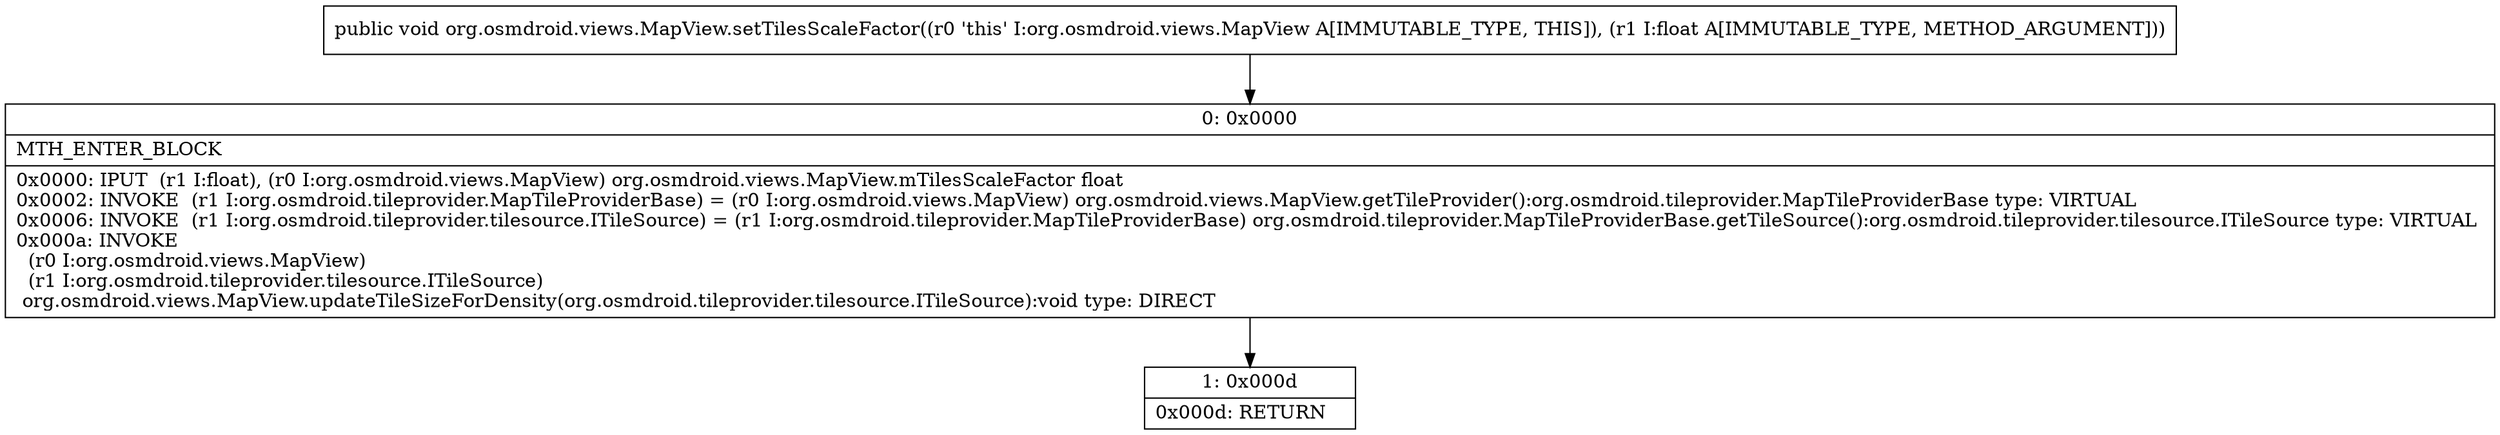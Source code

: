 digraph "CFG fororg.osmdroid.views.MapView.setTilesScaleFactor(F)V" {
Node_0 [shape=record,label="{0\:\ 0x0000|MTH_ENTER_BLOCK\l|0x0000: IPUT  (r1 I:float), (r0 I:org.osmdroid.views.MapView) org.osmdroid.views.MapView.mTilesScaleFactor float \l0x0002: INVOKE  (r1 I:org.osmdroid.tileprovider.MapTileProviderBase) = (r0 I:org.osmdroid.views.MapView) org.osmdroid.views.MapView.getTileProvider():org.osmdroid.tileprovider.MapTileProviderBase type: VIRTUAL \l0x0006: INVOKE  (r1 I:org.osmdroid.tileprovider.tilesource.ITileSource) = (r1 I:org.osmdroid.tileprovider.MapTileProviderBase) org.osmdroid.tileprovider.MapTileProviderBase.getTileSource():org.osmdroid.tileprovider.tilesource.ITileSource type: VIRTUAL \l0x000a: INVOKE  \l  (r0 I:org.osmdroid.views.MapView)\l  (r1 I:org.osmdroid.tileprovider.tilesource.ITileSource)\l org.osmdroid.views.MapView.updateTileSizeForDensity(org.osmdroid.tileprovider.tilesource.ITileSource):void type: DIRECT \l}"];
Node_1 [shape=record,label="{1\:\ 0x000d|0x000d: RETURN   \l}"];
MethodNode[shape=record,label="{public void org.osmdroid.views.MapView.setTilesScaleFactor((r0 'this' I:org.osmdroid.views.MapView A[IMMUTABLE_TYPE, THIS]), (r1 I:float A[IMMUTABLE_TYPE, METHOD_ARGUMENT])) }"];
MethodNode -> Node_0;
Node_0 -> Node_1;
}


